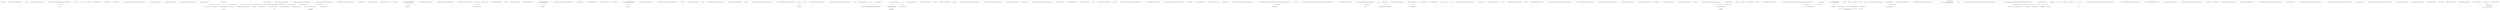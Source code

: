 digraph  {
n17 [label="Hangfire.Client.CreateContext", span=""];
n0 [cluster="Hangfire.Client.CreateContext.CreateContext(Hangfire.Client.CreateContext)", label="Entry Hangfire.Client.CreateContext.CreateContext(Hangfire.Client.CreateContext)", span="30-30"];
n1 [cluster="Hangfire.Client.CreateContext.CreateContext(Hangfire.Client.CreateContext)", label="Items = context.Items", span="33-33"];
n2 [cluster="Hangfire.Client.CreateContext.CreateContext(Hangfire.Client.CreateContext)", label="Exit Hangfire.Client.CreateContext.CreateContext(Hangfire.Client.CreateContext)", span="30-30"];
n3 [cluster="Hangfire.Client.CreateContext.CreateContext(Hangfire.Storage.IStorageConnection, Hangfire.Common.Job, Hangfire.States.IState)", label="Entry Hangfire.Client.CreateContext.CreateContext(Hangfire.Storage.IStorageConnection, Hangfire.Common.Job, Hangfire.States.IState)", span="36-36"];
n4 [cluster="Hangfire.Client.CreateContext.CreateContext(Hangfire.Storage.IStorageConnection, Hangfire.Common.Job, Hangfire.States.IState)", label="connection == null", span="38-38"];
n6 [cluster="Hangfire.Client.CreateContext.CreateContext(Hangfire.Storage.IStorageConnection, Hangfire.Common.Job, Hangfire.States.IState)", label="job == null", span="39-39"];
n10 [cluster="Hangfire.Client.CreateContext.CreateContext(Hangfire.Storage.IStorageConnection, Hangfire.Common.Job, Hangfire.States.IState)", label="Connection = connection", span="42-42"];
n11 [cluster="Hangfire.Client.CreateContext.CreateContext(Hangfire.Storage.IStorageConnection, Hangfire.Common.Job, Hangfire.States.IState)", label="Job = job", span="43-43"];
n12 [cluster="Hangfire.Client.CreateContext.CreateContext(Hangfire.Storage.IStorageConnection, Hangfire.Common.Job, Hangfire.States.IState)", label="InitialState = initialState", span="44-44"];
n5 [cluster="Hangfire.Client.CreateContext.CreateContext(Hangfire.Storage.IStorageConnection, Hangfire.Common.Job, Hangfire.States.IState)", label="throw new ArgumentNullException(''connection'');", span="38-38"];
n7 [cluster="Hangfire.Client.CreateContext.CreateContext(Hangfire.Storage.IStorageConnection, Hangfire.Common.Job, Hangfire.States.IState)", label="throw new ArgumentNullException(''job'');", span="39-39"];
n13 [cluster="Hangfire.Client.CreateContext.CreateContext(Hangfire.Storage.IStorageConnection, Hangfire.Common.Job, Hangfire.States.IState)", label="Items = new Dictionary<string, object>()", span="46-46"];
n14 [cluster="Hangfire.Client.CreateContext.CreateContext(Hangfire.Storage.IStorageConnection, Hangfire.Common.Job, Hangfire.States.IState)", label="Exit Hangfire.Client.CreateContext.CreateContext(Hangfire.Storage.IStorageConnection, Hangfire.Common.Job, Hangfire.States.IState)", span="36-36"];
n15 [cluster="System.ArgumentNullException.ArgumentNullException(string)", label="Entry System.ArgumentNullException.ArgumentNullException(string)", span="0-0"];
n16 [cluster="System.Collections.Generic.Dictionary<TKey, TValue>.Dictionary()", label="Entry System.Collections.Generic.Dictionary<TKey, TValue>.Dictionary()", span="0-0"];
m0_15 [cluster="Hangfire.Core.Tests.Client.CreateContextFacts.Ctor_ThrowsAnException_WhenConnectionIsNull()", file="CreateContextFacts.cs", label="Exit Hangfire.Core.Tests.Client.CreateContextFacts.Ctor_ThrowsAnException_WhenConnectionIsNull()", span="24-24"];
m0_37 [cluster="Hangfire.Core.Tests.Client.CreateContextFacts.Ctor_CorrectlyInitializes_AllProperties()", file="CreateContextFacts.cs", label="var context = CreateContext()", span="50-50"];
m0_38 [cluster="Hangfire.Core.Tests.Client.CreateContextFacts.Ctor_CorrectlyInitializes_AllProperties()", file="CreateContextFacts.cs", label="Assert.Same(_connection.Object, context.Connection)", span="52-52"];
m0_39 [cluster="Hangfire.Core.Tests.Client.CreateContextFacts.Ctor_CorrectlyInitializes_AllProperties()", file="CreateContextFacts.cs", label="Assert.Same(_job, context.Job)", span="53-53"];
m0_40 [cluster="Hangfire.Core.Tests.Client.CreateContextFacts.Ctor_CorrectlyInitializes_AllProperties()", file="CreateContextFacts.cs", label="Assert.Same(_state.Object, context.InitialState)", span="54-54"];
m0_41 [cluster="Hangfire.Core.Tests.Client.CreateContextFacts.Ctor_CorrectlyInitializes_AllProperties()", file="CreateContextFacts.cs", label="Assert.NotNull(context.Items)", span="56-56"];
m0_42 [cluster="Hangfire.Core.Tests.Client.CreateContextFacts.Ctor_CorrectlyInitializes_AllProperties()", file="CreateContextFacts.cs", label="Exit Hangfire.Core.Tests.Client.CreateContextFacts.Ctor_CorrectlyInitializes_AllProperties()", span="48-48"];
m0_6 [cluster="Hangfire.SqlServer.Msmq.Tests.MsmqJobQueueFacts.Ctor_ThrowsAnException_WhenPathPatternIsNull()", file="CreateContextFacts.cs", label="Entry Hangfire.SqlServer.Msmq.Tests.MsmqJobQueueFacts.Ctor_ThrowsAnException_WhenPathPatternIsNull()", span="22-22"];
m0_44 [cluster="Hangfire.SqlServer.Msmq.MsmqJobQueue.Dequeue(string[], System.Threading.CancellationToken)", file="CreateContextFacts.cs", label="Entry Hangfire.SqlServer.Msmq.MsmqJobQueue.Dequeue(string[], System.Threading.CancellationToken)", span="43-43"];
m0_34 [cluster="lambda expression", color=green, community=0, file="CreateContextFacts.cs", label="new CreateContext(_connection.Object, _job, null)", prediction=0, span="44-44"];
m0_60 [cluster="Hangfire.SqlServer.Msmq.Tests.MsmqJobQueueFacts.Dequeue_MakesJobInvisibleForOtherFetchers()", file="CreateContextFacts.cs", label="Entry Hangfire.SqlServer.Msmq.Tests.MsmqJobQueueFacts.Dequeue_MakesJobInvisibleForOtherFetchers()", span="88-88"];
m0_61 [cluster="Hangfire.SqlServer.Msmq.Tests.MsmqJobQueueFacts.Dequeue_MakesJobInvisibleForOtherFetchers()", file="CreateContextFacts.cs", label="MsmqUtils.EnqueueJobId(''my-queue'', ''job-id'')", span="91-91"];
m0_62 [cluster="Hangfire.SqlServer.Msmq.Tests.MsmqJobQueueFacts.Dequeue_MakesJobInvisibleForOtherFetchers()", file="CreateContextFacts.cs", label="var queue = CreateQueue(MsmqTransactionType.Internal)", span="92-92"];
m0_63 [cluster="Hangfire.SqlServer.Msmq.Tests.MsmqJobQueueFacts.Dequeue_MakesJobInvisibleForOtherFetchers()", file="CreateContextFacts.cs", label="var fetchedJob = queue.Dequeue(new[] { ''my-queue'' }, _token)", span="95-95"];
m0_64 [cluster="Hangfire.SqlServer.Msmq.Tests.MsmqJobQueueFacts.Dequeue_MakesJobInvisibleForOtherFetchers()", file="CreateContextFacts.cs", label="Assert.NotNull(fetchedJob)", span="98-98"];
m0_65 [cluster="Hangfire.SqlServer.Msmq.Tests.MsmqJobQueueFacts.Dequeue_MakesJobInvisibleForOtherFetchers()", file="CreateContextFacts.cs", label="var exception = Assert.Throws<MessageQueueException>(\r\n                () => MsmqUtils.DequeueJobId(''my-queue'', TimeSpan.FromSeconds(1)))", span="100-101"];
m0_66 [cluster="Hangfire.SqlServer.Msmq.Tests.MsmqJobQueueFacts.Dequeue_MakesJobInvisibleForOtherFetchers()", file="CreateContextFacts.cs", label="Assert.Equal(MessageQueueErrorCode.IOTimeout, exception.MessageQueueErrorCode)", span="103-103"];
m0_67 [cluster="Hangfire.SqlServer.Msmq.Tests.MsmqJobQueueFacts.Dequeue_MakesJobInvisibleForOtherFetchers()", file="CreateContextFacts.cs", label="Exit Hangfire.SqlServer.Msmq.Tests.MsmqJobQueueFacts.Dequeue_MakesJobInvisibleForOtherFetchers()", span="88-88"];
m0_0 [cluster="Hangfire.SqlServer.Msmq.Tests.MsmqJobQueueFacts.MsmqJobQueueFacts()", file="CreateContextFacts.cs", label="Entry Hangfire.SqlServer.Msmq.Tests.MsmqJobQueueFacts.MsmqJobQueueFacts()", span="15-15"];
m0_1 [cluster="Hangfire.SqlServer.Msmq.Tests.MsmqJobQueueFacts.MsmqJobQueueFacts()", file="CreateContextFacts.cs", label="_token = new CancellationToken()", span="17-17"];
m0_2 [cluster="Hangfire.SqlServer.Msmq.Tests.MsmqJobQueueFacts.MsmqJobQueueFacts()", file="CreateContextFacts.cs", label="_connection = new Mock<IDbConnection>()", span="18-18"];
m0_3 [cluster="Hangfire.SqlServer.Msmq.Tests.MsmqJobQueueFacts.MsmqJobQueueFacts()", file="CreateContextFacts.cs", label="Exit Hangfire.SqlServer.Msmq.Tests.MsmqJobQueueFacts.MsmqJobQueueFacts()", span="15-15"];
m0_4 [cluster="System.Threading.CancellationToken.CancellationToken()", file="CreateContextFacts.cs", label="Entry System.Threading.CancellationToken.CancellationToken()", span="0-0"];
m0_35 [cluster="lambda expression", file="CreateContextFacts.cs", label="Exit lambda expression", span="44-44"];
m0_17 [cluster="Hangfire.SqlServer.Msmq.Tests.MsmqJobQueueFacts.Enqueue_SendsTheJobId()", file="CreateContextFacts.cs", label="var queue = CreateQueue(MsmqTransactionType.Internal)", span="34-34"];
m0_11 [cluster="Hangfire.Core.Tests.Client.CreateContextFacts.Method()", file="CreateContextFacts.cs", label="Entry Hangfire.Core.Tests.Client.CreateContextFacts.Method()", span="68-68"];
m0_7 [cluster="Hangfire.SqlServer.Msmq.Tests.MsmqJobQueueFacts.Ctor_ThrowsAnException_WhenPathPatternIsNull()", file="CreateContextFacts.cs", label="var exception = Assert.Throws<ArgumentNullException>(\r\n                () => new MsmqJobQueue(null, MsmqTransactionType.Internal))", span="24-25"];
m0_73 [cluster="Hangfire.SqlServer.Msmq.Tests.MsmqJobQueueFacts.RemoveFromQueue_OnFetchedJob_RemovesTheJobCompletely()", file="CreateContextFacts.cs", label="Entry Hangfire.SqlServer.Msmq.Tests.MsmqJobQueueFacts.RemoveFromQueue_OnFetchedJob_RemovesTheJobCompletely()", span="107-107"];
m0_74 [cluster="Hangfire.SqlServer.Msmq.Tests.MsmqJobQueueFacts.RemoveFromQueue_OnFetchedJob_RemovesTheJobCompletely()", file="CreateContextFacts.cs", label="MsmqUtils.EnqueueJobId(''my-queue'', ''job-id'')", span="110-110"];
m0_75 [cluster="Hangfire.SqlServer.Msmq.Tests.MsmqJobQueueFacts.RemoveFromQueue_OnFetchedJob_RemovesTheJobCompletely()", file="CreateContextFacts.cs", label="var queue = CreateQueue(MsmqTransactionType.Internal)", span="111-111"];
m0_76 [cluster="Hangfire.SqlServer.Msmq.Tests.MsmqJobQueueFacts.RemoveFromQueue_OnFetchedJob_RemovesTheJobCompletely()", file="CreateContextFacts.cs", label="var fetchedJob = queue.Dequeue(new[] { ''my-queue'' }, _token)", span="114-114"];
m0_77 [cluster="Hangfire.SqlServer.Msmq.Tests.MsmqJobQueueFacts.RemoveFromQueue_OnFetchedJob_RemovesTheJobCompletely()", file="CreateContextFacts.cs", label="fetchedJob.RemoveFromQueue()", span="116-116"];
m0_78 [cluster="Hangfire.SqlServer.Msmq.Tests.MsmqJobQueueFacts.RemoveFromQueue_OnFetchedJob_RemovesTheJobCompletely()", file="CreateContextFacts.cs", label="var exception = Assert.Throws<MessageQueueException>(\r\n                () => MsmqUtils.DequeueJobId(''my-queue'', TimeSpan.FromSeconds(5)))", span="120-121"];
m0_79 [cluster="Hangfire.SqlServer.Msmq.Tests.MsmqJobQueueFacts.RemoveFromQueue_OnFetchedJob_RemovesTheJobCompletely()", file="CreateContextFacts.cs", label="Assert.Equal(MessageQueueErrorCode.IOTimeout, exception.MessageQueueErrorCode)", span="123-123"];
m0_80 [cluster="Hangfire.SqlServer.Msmq.Tests.MsmqJobQueueFacts.RemoveFromQueue_OnFetchedJob_RemovesTheJobCompletely()", file="CreateContextFacts.cs", label="Exit Hangfire.SqlServer.Msmq.Tests.MsmqJobQueueFacts.RemoveFromQueue_OnFetchedJob_RemovesTheJobCompletely()", span="107-107"];
m0_32 [cluster="Unk.DoesNotThrow", file="CreateContextFacts.cs", label="Entry Unk.DoesNotThrow", span=""];
m0_43 [cluster="Hangfire.Core.Tests.Client.CreateContextFacts.CreateContext()", file="CreateContextFacts.cs", label="Entry Hangfire.Core.Tests.Client.CreateContextFacts.CreateContext()", span="72-72"];
m0_12 [cluster="lambda expression", file="CreateContextFacts.cs", label="Entry lambda expression", span="25-25"];
m0_13 [cluster="lambda expression", file="CreateContextFacts.cs", label="new MsmqJobQueue(null, MsmqTransactionType.Internal)", span="25-25"];
m0_14 [cluster="lambda expression", file="CreateContextFacts.cs", label="Exit lambda expression", span="25-25"];
m0_5 [cluster="Hangfire.Common.Job.FromExpression(System.Linq.Expressions.Expression<System.Action>)", file="CreateContextFacts.cs", label="Entry Hangfire.Common.Job.FromExpression(System.Linq.Expressions.Expression<System.Action>)", span="148-148"];
m0_16 [cluster="Hangfire.SqlServer.Msmq.Tests.MsmqJobQueueFacts.Enqueue_SendsTheJobId()", file="CreateContextFacts.cs", label="Entry Hangfire.SqlServer.Msmq.Tests.MsmqJobQueueFacts.Enqueue_SendsTheJobId()", span="31-31"];
m0_10 [cluster="lambda expression", file="CreateContextFacts.cs", label="Exit lambda expression", span="18-18"];
m0_53 [cluster="lambda expression", file="CreateContextFacts.cs", label="Exit lambda expression", span="73-73"];
m0_54 [cluster="Hangfire.SqlServer.Msmq.Tests.MsmqJobQueueFacts.Dequeue_ReturnsFetchedJob_FromOtherQueues_IfFirstAreEmpty()", file="CreateContextFacts.cs", label="Entry Hangfire.SqlServer.Msmq.Tests.MsmqJobQueueFacts.Dequeue_ReturnsFetchedJob_FromOtherQueues_IfFirstAreEmpty()", span="77-77"];
m0_33 [cluster="lambda expression", file="CreateContextFacts.cs", label="Entry lambda expression", span="44-44"];
m0_29 [cluster="Hangfire.Core.Tests.Client.CreateContextFacts.Ctor_DoesNotThrowAnException_WhenStateIsNull()", file="CreateContextFacts.cs", label="Entry Hangfire.Core.Tests.Client.CreateContextFacts.Ctor_DoesNotThrowAnException_WhenStateIsNull()", span="42-42"];
m0_18 [cluster="lambda expression", file="CreateContextFacts.cs", label="Entry lambda expression", span="27-27"];
m0_19 [cluster="lambda expression", file="CreateContextFacts.cs", label="new CreateContext(null, _job, _state.Object)", span="27-27"];
m0_20 [cluster="lambda expression", file="CreateContextFacts.cs", label="Exit lambda expression", span="27-27"];
m0_21 [cluster="CreateContext.cstr", file="CreateContextFacts.cs", label="Entry CreateContext.cstr", span=""];
m0_26 [cluster="lambda expression", file="CreateContextFacts.cs", label="Entry lambda expression", span="36-36"];
m0_25 [cluster="Hangfire.Core.Tests.Client.CreateContextFacts.Ctor_ThrowsAnException_WhenJobIsNull()", file="CreateContextFacts.cs", label="Exit Hangfire.Core.Tests.Client.CreateContextFacts.Ctor_ThrowsAnException_WhenJobIsNull()", span="33-33"];
m0_27 [cluster="lambda expression", file="CreateContextFacts.cs", label="new CreateContext(_connection.Object, null, _state.Object)", span="36-36"];
m0_45 [cluster="Hangfire.SqlServer.Msmq.Tests.MsmqJobQueueFacts.Dequeue_ThrowsCanceledException_WhenTokenHasBeenCancelled()", file="CreateContextFacts.cs", label="Entry Hangfire.SqlServer.Msmq.Tests.MsmqJobQueueFacts.Dequeue_ThrowsCanceledException_WhenTokenHasBeenCancelled()", span="67-67"];
m0_68 [cluster="Unk.NotNull", file="CreateContextFacts.cs", label="Entry Unk.NotNull", span=""];
m0_81 [cluster="Hangfire.Storage.IFetchedJob.RemoveFromQueue()", file="CreateContextFacts.cs", label="Entry Hangfire.Storage.IFetchedJob.RemoveFromQueue()", span="24-24"];
m0_36 [cluster="Unk.Commit", file="CreateContextFacts.cs", label="Entry Unk.Commit", span=""];
m0_52 [cluster="lambda expression", file="CreateContextFacts.cs", label="queue.Dequeue(new[] { ''my-queue'' }, token)", span="73-73"];
m0_46 [cluster="Hangfire.SqlServer.Msmq.Tests.MsmqJobQueueFacts.Dequeue_ThrowsCanceledException_WhenTokenHasBeenCancelled()", file="CreateContextFacts.cs", label="var queue = CreateQueue(MsmqTransactionType.Internal)", span="69-69"];
m0_47 [cluster="Hangfire.SqlServer.Msmq.Tests.MsmqJobQueueFacts.Dequeue_ThrowsCanceledException_WhenTokenHasBeenCancelled()", file="CreateContextFacts.cs", label="var token = new CancellationToken(true)", span="70-70"];
m0_48 [cluster="Hangfire.SqlServer.Msmq.Tests.MsmqJobQueueFacts.Dequeue_ThrowsCanceledException_WhenTokenHasBeenCancelled()", file="CreateContextFacts.cs", label="Assert.Throws<OperationCanceledException>(\r\n                () => queue.Dequeue(new[] { ''my-queue'' }, token))", span="72-73"];
m0_49 [cluster="Hangfire.SqlServer.Msmq.Tests.MsmqJobQueueFacts.Dequeue_ThrowsCanceledException_WhenTokenHasBeenCancelled()", file="CreateContextFacts.cs", label="Exit Hangfire.SqlServer.Msmq.Tests.MsmqJobQueueFacts.Dequeue_ThrowsCanceledException_WhenTokenHasBeenCancelled()", span="67-67"];
m0_50 [cluster="System.Threading.CancellationToken.CancellationToken(bool)", file="CreateContextFacts.cs", label="Entry System.Threading.CancellationToken.CancellationToken(bool)", span="0-0"];
m0_30 [cluster="Hangfire.Core.Tests.Client.CreateContextFacts.Ctor_DoesNotThrowAnException_WhenStateIsNull()", color=green, community=0, file="CreateContextFacts.cs", label="Assert.DoesNotThrow(() => new CreateContext(_connection.Object, _job, null))", prediction=0, span="44-44"];
m0_51 [cluster="lambda expression", file="CreateContextFacts.cs", label="Entry lambda expression", span="73-73"];
m0_69 [cluster="lambda expression", file="CreateContextFacts.cs", label="Entry lambda expression", span="101-101"];
m0_70 [cluster="lambda expression", file="CreateContextFacts.cs", label="MsmqUtils.DequeueJobId(''my-queue'', TimeSpan.FromSeconds(1))", span="101-101"];
m0_71 [cluster="lambda expression", file="CreateContextFacts.cs", label="Exit lambda expression", span="101-101"];
m0_82 [cluster="lambda expression", file="CreateContextFacts.cs", label="Entry lambda expression", span="121-121"];
m0_83 [cluster="lambda expression", file="CreateContextFacts.cs", label="MsmqUtils.DequeueJobId(''my-queue'', TimeSpan.FromSeconds(5))", span="121-121"];
m0_84 [cluster="lambda expression", file="CreateContextFacts.cs", label="Exit lambda expression", span="121-121"];
m0_8 [cluster="Hangfire.SqlServer.Msmq.Tests.MsmqJobQueueFacts.Ctor_ThrowsAnException_WhenPathPatternIsNull()", file="CreateContextFacts.cs", label="Assert.Equal(''pathPattern'', exception.ParamName)", span="27-27"];
m0_28 [cluster="Hangfire.SqlServer.Msmq.Tests.MsmqJobQueueFacts.CreateQueue(Hangfire.SqlServer.Msmq.MsmqTransactionType)", file="CreateContextFacts.cs", label="Entry Hangfire.SqlServer.Msmq.Tests.MsmqJobQueueFacts.CreateQueue(Hangfire.SqlServer.Msmq.MsmqTransactionType)", span="142-142"];
m0_9 [cluster="Hangfire.SqlServer.Msmq.Tests.MsmqJobQueueFacts.Ctor_ThrowsAnException_WhenPathPatternIsNull()", file="CreateContextFacts.cs", label="Exit Hangfire.SqlServer.Msmq.Tests.MsmqJobQueueFacts.Ctor_ThrowsAnException_WhenPathPatternIsNull()", span="22-22"];
m0_72 [cluster="Hangfire.Msmq.Tests.MsmqUtils.DequeueJobId(string, System.TimeSpan)", file="CreateContextFacts.cs", label="Entry Hangfire.Msmq.Tests.MsmqUtils.DequeueJobId(string, System.TimeSpan)", span="19-19"];
m0_31 [cluster="MessageQueueTransaction.cstr", file="CreateContextFacts.cs", label="Entry MessageQueueTransaction.cstr", span=""];
m0_85 [cluster="Hangfire.SqlServer.Msmq.Tests.MsmqJobQueueFacts.DisposeWithoutRemoval_OnFetchedJob_ReturnsTheJobToTheQueue()", file="CreateContextFacts.cs", label="Entry Hangfire.SqlServer.Msmq.Tests.MsmqJobQueueFacts.DisposeWithoutRemoval_OnFetchedJob_ReturnsTheJobToTheQueue()", span="127-127"];
m0_86 [cluster="Hangfire.SqlServer.Msmq.Tests.MsmqJobQueueFacts.DisposeWithoutRemoval_OnFetchedJob_ReturnsTheJobToTheQueue()", file="CreateContextFacts.cs", label="MsmqUtils.EnqueueJobId(''my-queue'', ''job-id'')", span="130-130"];
m0_87 [cluster="Hangfire.SqlServer.Msmq.Tests.MsmqJobQueueFacts.DisposeWithoutRemoval_OnFetchedJob_ReturnsTheJobToTheQueue()", file="CreateContextFacts.cs", label="var queue = CreateQueue(MsmqTransactionType.Internal)", span="131-131"];
m0_88 [cluster="Hangfire.SqlServer.Msmq.Tests.MsmqJobQueueFacts.DisposeWithoutRemoval_OnFetchedJob_ReturnsTheJobToTheQueue()", file="CreateContextFacts.cs", label="var fetchedJob = queue.Dequeue(new[] { ''my-queue'' }, _token)", span="134-134"];
m0_89 [cluster="Hangfire.SqlServer.Msmq.Tests.MsmqJobQueueFacts.DisposeWithoutRemoval_OnFetchedJob_ReturnsTheJobToTheQueue()", file="CreateContextFacts.cs", label="fetchedJob.Dispose()", span="135-135"];
m0_90 [cluster="Hangfire.SqlServer.Msmq.Tests.MsmqJobQueueFacts.DisposeWithoutRemoval_OnFetchedJob_ReturnsTheJobToTheQueue()", file="CreateContextFacts.cs", label="var jobId = MsmqUtils.DequeueJobId(''my-queue'', TimeSpan.FromSeconds(5))", span="138-138"];
m0_91 [cluster="Hangfire.SqlServer.Msmq.Tests.MsmqJobQueueFacts.DisposeWithoutRemoval_OnFetchedJob_ReturnsTheJobToTheQueue()", file="CreateContextFacts.cs", label="Assert.Equal(''job-id'', jobId)", span="139-139"];
m0_92 [cluster="Hangfire.SqlServer.Msmq.Tests.MsmqJobQueueFacts.DisposeWithoutRemoval_OnFetchedJob_ReturnsTheJobToTheQueue()", file="CreateContextFacts.cs", label="Exit Hangfire.SqlServer.Msmq.Tests.MsmqJobQueueFacts.DisposeWithoutRemoval_OnFetchedJob_ReturnsTheJobToTheQueue()", span="127-127"];
m0_94 [cluster="Hangfire.SqlServer.Msmq.Tests.MsmqJobQueueFacts.CreateQueue(Hangfire.SqlServer.Msmq.MsmqTransactionType)", file="CreateContextFacts.cs", label="return new MsmqJobQueue(CleanMsmqQueueAttribute.PathPattern, transactionType);", span="144-144"];
m0_95 [cluster="Hangfire.SqlServer.Msmq.Tests.MsmqJobQueueFacts.CreateQueue(Hangfire.SqlServer.Msmq.MsmqTransactionType)", file="CreateContextFacts.cs", label="Exit Hangfire.SqlServer.Msmq.Tests.MsmqJobQueueFacts.CreateQueue(Hangfire.SqlServer.Msmq.MsmqTransactionType)", span="142-142"];
m0_93 [cluster="System.IDisposable.Dispose()", file="CreateContextFacts.cs", label="Entry System.IDisposable.Dispose()", span="0-0"];
m0_55 [cluster="Hangfire.SqlServer.Msmq.Tests.MsmqJobQueueFacts.Dequeue_ReturnsFetchedJob_FromOtherQueues_IfFirstAreEmpty()", file="CreateContextFacts.cs", label="Hangfire.Core.Tests.Client.CreateContextFacts", span=""];
m0_56 [cluster="Hangfire.SqlServer.Msmq.Tests.MsmqJobQueueFacts.Dequeue_ReturnsFetchedJob_FromOtherQueues_IfFirstAreEmpty()", file="CreateContextFacts.cs", label="var queue = CreateQueue(MsmqTransactionType.Internal)", span="80-80"];
m0_57 [cluster="Hangfire.SqlServer.Msmq.Tests.MsmqJobQueueFacts.Dequeue_ReturnsFetchedJob_FromOtherQueues_IfFirstAreEmpty()", file="CreateContextFacts.cs", label="var fetchedJob = queue.Dequeue(new[] { ''queue-1'', ''queue-2'' }, _token)", span="82-82"];
m0_58 [cluster="Hangfire.SqlServer.Msmq.Tests.MsmqJobQueueFacts.Dequeue_ReturnsFetchedJob_FromOtherQueues_IfFirstAreEmpty()", file="CreateContextFacts.cs", label="Assert.Equal(''job-id'', fetchedJob.JobId)", span="84-84"];
m0_59 [cluster="Hangfire.SqlServer.Msmq.Tests.MsmqJobQueueFacts.Dequeue_ReturnsFetchedJob_FromOtherQueues_IfFirstAreEmpty()", file="CreateContextFacts.cs", label="Exit Hangfire.SqlServer.Msmq.Tests.MsmqJobQueueFacts.Dequeue_ReturnsFetchedJob_FromOtherQueues_IfFirstAreEmpty()", span="77-77"];
m0_96 [file="CreateContextFacts.cs", label="Hangfire.SqlServer.Msmq.Tests.MsmqJobQueueFacts", span=""];
m0_97 [file="CreateContextFacts.cs", label=queue, span=""];
m0_98 [file="CreateContextFacts.cs", label=token, span=""];
m1_35 [cluster="Hangfire.Client.DefaultJobCreationProcess.InvokeExceptionFilters(Hangfire.Client.ClientExceptionContext, System.Collections.Generic.IEnumerable<Hangfire.Client.IClientExceptionFilter>)", file="DefaultJobCreationProcess.cs", label="Entry Hangfire.Client.DefaultJobCreationProcess.InvokeExceptionFilters(Hangfire.Client.ClientExceptionContext, System.Collections.Generic.IEnumerable<Hangfire.Client.IClientExceptionFilter>)", span="132-132"];
m1_80 [cluster="Hangfire.Client.DefaultJobCreationProcess.InvokeExceptionFilters(Hangfire.Client.ClientExceptionContext, System.Collections.Generic.IEnumerable<Hangfire.Client.IClientExceptionFilter>)", file="DefaultJobCreationProcess.cs", label="filters.Reverse()", span="135-135"];
m1_81 [cluster="Hangfire.Client.DefaultJobCreationProcess.InvokeExceptionFilters(Hangfire.Client.ClientExceptionContext, System.Collections.Generic.IEnumerable<Hangfire.Client.IClientExceptionFilter>)", file="DefaultJobCreationProcess.cs", label="filter.OnClientException(context)", span="137-137"];
m1_82 [cluster="Hangfire.Client.DefaultJobCreationProcess.InvokeExceptionFilters(Hangfire.Client.ClientExceptionContext, System.Collections.Generic.IEnumerable<Hangfire.Client.IClientExceptionFilter>)", file="DefaultJobCreationProcess.cs", label="Exit Hangfire.Client.DefaultJobCreationProcess.InvokeExceptionFilters(Hangfire.Client.ClientExceptionContext, System.Collections.Generic.IEnumerable<Hangfire.Client.IClientExceptionFilter>)", span="132-132"];
m1_46 [cluster="System.Collections.Generic.IEnumerable<TSource>.Reverse<TSource>()", file="DefaultJobCreationProcess.cs", label="Entry System.Collections.Generic.IEnumerable<TSource>.Reverse<TSource>()", span="0-0"];
m1_16 [cluster="Hangfire.Client.DefaultJobCreationProcess.Run(Hangfire.Client.CreateContext, Hangfire.Client.IJobCreator)", file="DefaultJobCreationProcess.cs", label="Entry Hangfire.Client.DefaultJobCreationProcess.Run(Hangfire.Client.CreateContext, Hangfire.Client.IJobCreator)", span="45-45"];
m1_17 [cluster="Hangfire.Client.DefaultJobCreationProcess.Run(Hangfire.Client.CreateContext, Hangfire.Client.IJobCreator)", file="DefaultJobCreationProcess.cs", label="context == null", span="47-47"];
m1_19 [cluster="Hangfire.Client.DefaultJobCreationProcess.Run(Hangfire.Client.CreateContext, Hangfire.Client.IJobCreator)", file="DefaultJobCreationProcess.cs", label="creator == null", span="48-48"];
m1_21 [cluster="Hangfire.Client.DefaultJobCreationProcess.Run(Hangfire.Client.CreateContext, Hangfire.Client.IJobCreator)", file="DefaultJobCreationProcess.cs", label="var filterInfo = GetFilters(context.Job)", span="50-50"];
m1_22 [cluster="Hangfire.Client.DefaultJobCreationProcess.Run(Hangfire.Client.CreateContext, Hangfire.Client.IJobCreator)", file="DefaultJobCreationProcess.cs", label="var createdContext = CreateWithFilters(context, creator, filterInfo.ClientFilters)", span="54-54"];
m1_25 [cluster="Hangfire.Client.DefaultJobCreationProcess.Run(Hangfire.Client.CreateContext, Hangfire.Client.IJobCreator)", file="DefaultJobCreationProcess.cs", label="var exceptionContext = new ClientExceptionContext(context, ex)", span="59-59"];
m1_18 [cluster="Hangfire.Client.DefaultJobCreationProcess.Run(Hangfire.Client.CreateContext, Hangfire.Client.IJobCreator)", file="DefaultJobCreationProcess.cs", label="throw new ArgumentNullException(''context'');", span="47-47"];
m1_20 [cluster="Hangfire.Client.DefaultJobCreationProcess.Run(Hangfire.Client.CreateContext, Hangfire.Client.IJobCreator)", file="DefaultJobCreationProcess.cs", label="throw new ArgumentNullException(''creator'');", span="48-48"];
m1_26 [cluster="Hangfire.Client.DefaultJobCreationProcess.Run(Hangfire.Client.CreateContext, Hangfire.Client.IJobCreator)", file="DefaultJobCreationProcess.cs", label="InvokeExceptionFilters(exceptionContext, filterInfo.ClientExceptionFilters)", span="61-61"];
m1_23 [cluster="Hangfire.Client.DefaultJobCreationProcess.Run(Hangfire.Client.CreateContext, Hangfire.Client.IJobCreator)", file="DefaultJobCreationProcess.cs", label="return createdContext.JobId;", span="55-55"];
m1_24 [cluster="Hangfire.Client.DefaultJobCreationProcess.Run(Hangfire.Client.CreateContext, Hangfire.Client.IJobCreator)", file="DefaultJobCreationProcess.cs", label=Exception, span="57-57"];
m1_27 [cluster="Hangfire.Client.DefaultJobCreationProcess.Run(Hangfire.Client.CreateContext, Hangfire.Client.IJobCreator)", file="DefaultJobCreationProcess.cs", label="!exceptionContext.ExceptionHandled", span="62-62"];
m1_28 [cluster="Hangfire.Client.DefaultJobCreationProcess.Run(Hangfire.Client.CreateContext, Hangfire.Client.IJobCreator)", file="DefaultJobCreationProcess.cs", label="throw;", span="64-64"];
m1_29 [cluster="Hangfire.Client.DefaultJobCreationProcess.Run(Hangfire.Client.CreateContext, Hangfire.Client.IJobCreator)", file="DefaultJobCreationProcess.cs", label="return null;", span="67-67"];
m1_30 [cluster="Hangfire.Client.DefaultJobCreationProcess.Run(Hangfire.Client.CreateContext, Hangfire.Client.IJobCreator)", file="DefaultJobCreationProcess.cs", label="Exit Hangfire.Client.DefaultJobCreationProcess.Run(Hangfire.Client.CreateContext, Hangfire.Client.IJobCreator)", span="45-45"];
m1_39 [cluster="System.Func<T, TResult>.Invoke(T)", file="DefaultJobCreationProcess.cs", label="Entry System.Func<T, TResult>.Invoke(T)", span="0-0"];
m1_79 [cluster="Hangfire.Client.IClientFilter.OnCreated(Hangfire.Client.CreatedContext)", file="DefaultJobCreationProcess.cs", label="Entry Hangfire.Client.IClientFilter.OnCreated(Hangfire.Client.CreatedContext)", span="33-33"];
m1_48 [cluster="Unk.thunk", file="DefaultJobCreationProcess.cs", label="Entry Unk.thunk", span=""];
m1_45 [cluster="Hangfire.Client.CreatingContext.CreatingContext(Hangfire.Client.CreateContext)", file="DefaultJobCreationProcess.cs", label="Entry Hangfire.Client.CreatingContext.CreatingContext(Hangfire.Client.CreateContext)", span="32-32"];
m1_47 [cluster="Unk.Aggregate", file="DefaultJobCreationProcess.cs", label="Entry Unk.Aggregate", span=""];
m1_77 [cluster="Hangfire.Client.IClientFilter.OnCreating(Hangfire.Client.CreatingContext)", file="DefaultJobCreationProcess.cs", label="Entry Hangfire.Client.IClientFilter.OnCreating(Hangfire.Client.CreatingContext)", span="27-27"];
m1_53 [cluster="Hangfire.Client.IJobCreator.CreateJob(Hangfire.Common.Job, System.Collections.Generic.IDictionary<string, string>, Hangfire.States.IState)", file="DefaultJobCreationProcess.cs", label="Entry Hangfire.Client.IJobCreator.CreateJob(Hangfire.Common.Job, System.Collections.Generic.IDictionary<string, string>, Hangfire.States.IState)", span="24-24"];
m1_83 [cluster="Hangfire.Client.IClientExceptionFilter.OnClientException(Hangfire.Client.ClientExceptionContext)", file="DefaultJobCreationProcess.cs", label="Entry Hangfire.Client.IClientExceptionFilter.OnClientException(Hangfire.Client.ClientExceptionContext)", span="27-27"];
m1_54 [cluster="Hangfire.Client.CreatedContext.CreatedContext(Hangfire.Client.CreateContext, string, bool, System.Exception)", file="DefaultJobCreationProcess.cs", label="Entry Hangfire.Client.CreatedContext.CreatedContext(Hangfire.Client.CreateContext, string, bool, System.Exception)", span="27-27"];
m1_3 [cluster="Hangfire.Client.DefaultJobCreationProcess.DefaultJobCreationProcess()", file="DefaultJobCreationProcess.cs", label="Entry Hangfire.Client.DefaultJobCreationProcess.DefaultJobCreationProcess()", span="35-35"];
m1_0 [cluster="Hangfire.Client.DefaultJobCreationProcess.DefaultJobCreationProcess()", file="DefaultJobCreationProcess.cs", label="Entry Hangfire.Client.DefaultJobCreationProcess.DefaultJobCreationProcess()", span="27-27"];
m1_1 [cluster="Hangfire.Client.DefaultJobCreationProcess.DefaultJobCreationProcess()", file="DefaultJobCreationProcess.cs", label="Instance = new DefaultJobCreationProcess()", span="29-29"];
m1_2 [cluster="Hangfire.Client.DefaultJobCreationProcess.DefaultJobCreationProcess()", file="DefaultJobCreationProcess.cs", label="Exit Hangfire.Client.DefaultJobCreationProcess.DefaultJobCreationProcess()", span="27-27"];
m1_4 [cluster="Hangfire.Client.DefaultJobCreationProcess.DefaultJobCreationProcess()", file="DefaultJobCreationProcess.cs", label="Exit Hangfire.Client.DefaultJobCreationProcess.DefaultJobCreationProcess()", span="35-35"];
m1_57 [cluster="lambda expression", file="DefaultJobCreationProcess.cs", label="Entry lambda expression", span="89-89"];
m1_9 [cluster="lambda expression", file="DefaultJobCreationProcess.cs", label="filters.Select(f => new JobFilter(f, JobFilterScope.Type, null))", span="42-42"];
m1_8 [cluster="lambda expression", file="DefaultJobCreationProcess.cs", label="Entry lambda expression", span="42-42"];
m1_10 [cluster="lambda expression", file="DefaultJobCreationProcess.cs", label="Exit lambda expression", span="42-42"];
m1_12 [cluster="lambda expression", file="DefaultJobCreationProcess.cs", label="Entry lambda expression", span="42-42"];
m1_13 [cluster="lambda expression", file="DefaultJobCreationProcess.cs", label="new JobFilter(f, JobFilterScope.Type, null)", span="42-42"];
m1_14 [cluster="lambda expression", file="DefaultJobCreationProcess.cs", label="Exit lambda expression", span="42-42"];
m1_50 [cluster="lambda expression", file="DefaultJobCreationProcess.cs", label="var jobId = creator.CreateJob(context.Job, preContext.Parameters, context.InitialState)", span="84-84"];
m1_51 [cluster="lambda expression", file="DefaultJobCreationProcess.cs", label="return new CreatedContext(context, jobId, false, null);", span="85-85"];
m1_58 [cluster="lambda expression", file="DefaultJobCreationProcess.cs", label="InvokeClientFilter(filter, preContext, next)", span="89-89"];
m1_55 [cluster="lambda expression", file="DefaultJobCreationProcess.cs", label="Entry lambda expression", span="89-89"];
m1_49 [cluster="lambda expression", file="DefaultJobCreationProcess.cs", label="Entry lambda expression", span="82-86"];
m1_52 [cluster="lambda expression", file="DefaultJobCreationProcess.cs", label="Exit lambda expression", span="82-86"];
m1_56 [cluster="lambda expression", file="DefaultJobCreationProcess.cs", label="Exit lambda expression", span="89-89"];
m1_59 [cluster="lambda expression", file="DefaultJobCreationProcess.cs", label="Exit lambda expression", span="89-89"];
m1_11 [cluster="Unk.Select", file="DefaultJobCreationProcess.cs", label="Entry Unk.Select", span=""];
m1_32 [cluster="Hangfire.Client.DefaultJobCreationProcess.GetFilters(Hangfire.Common.Job)", file="DefaultJobCreationProcess.cs", label="Entry Hangfire.Client.DefaultJobCreationProcess.GetFilters(Hangfire.Common.Job)", span="71-71"];
m1_36 [cluster="Hangfire.Client.DefaultJobCreationProcess.GetFilters(Hangfire.Common.Job)", file="DefaultJobCreationProcess.cs", label="return new JobFilterInfo(_getFiltersThunk(job));", span="73-73"];
m1_37 [cluster="Hangfire.Client.DefaultJobCreationProcess.GetFilters(Hangfire.Common.Job)", file="DefaultJobCreationProcess.cs", label="Exit Hangfire.Client.DefaultJobCreationProcess.GetFilters(Hangfire.Common.Job)", span="71-71"];
m1_34 [cluster="Hangfire.Client.ClientExceptionContext.ClientExceptionContext(Hangfire.Client.CreateContext, System.Exception)", file="DefaultJobCreationProcess.cs", label="Entry Hangfire.Client.ClientExceptionContext.ClientExceptionContext(Hangfire.Client.CreateContext, System.Exception)", span="26-26"];
m1_33 [cluster="Hangfire.Client.DefaultJobCreationProcess.CreateWithFilters(Hangfire.Client.CreateContext, Hangfire.Client.IJobCreator, System.Collections.Generic.IEnumerable<Hangfire.Client.IClientFilter>)", file="DefaultJobCreationProcess.cs", label="Entry Hangfire.Client.DefaultJobCreationProcess.CreateWithFilters(Hangfire.Client.CreateContext, Hangfire.Client.IJobCreator, System.Collections.Generic.IEnumerable<Hangfire.Client.IClientFilter>)", span="76-76"];
m1_40 [cluster="Hangfire.Client.DefaultJobCreationProcess.CreateWithFilters(Hangfire.Client.CreateContext, Hangfire.Client.IJobCreator, System.Collections.Generic.IEnumerable<Hangfire.Client.IClientFilter>)", file="DefaultJobCreationProcess.cs", label="var preContext = new CreatingContext(context)", span="81-81"];
m1_41 [cluster="Hangfire.Client.DefaultJobCreationProcess.CreateWithFilters(Hangfire.Client.CreateContext, Hangfire.Client.IJobCreator, System.Collections.Generic.IEnumerable<Hangfire.Client.IClientFilter>)", file="DefaultJobCreationProcess.cs", label="Func<CreatedContext> continuation = () =>\r\n            {\r\n                var jobId = creator.CreateJob(context.Job, preContext.Parameters, context.InitialState);\r\n                return new CreatedContext(context, jobId, false, null);\r\n            }", span="82-86"];
m1_42 [cluster="Hangfire.Client.DefaultJobCreationProcess.CreateWithFilters(Hangfire.Client.CreateContext, Hangfire.Client.IJobCreator, System.Collections.Generic.IEnumerable<Hangfire.Client.IClientFilter>)", file="DefaultJobCreationProcess.cs", label="var thunk = filters.Reverse().Aggregate(continuation,\r\n                (next, filter) => () => InvokeClientFilter(filter, preContext, next))", span="88-89"];
m1_43 [cluster="Hangfire.Client.DefaultJobCreationProcess.CreateWithFilters(Hangfire.Client.CreateContext, Hangfire.Client.IJobCreator, System.Collections.Generic.IEnumerable<Hangfire.Client.IClientFilter>)", file="DefaultJobCreationProcess.cs", label="return thunk();", span="91-91"];
m1_44 [cluster="Hangfire.Client.DefaultJobCreationProcess.CreateWithFilters(Hangfire.Client.CreateContext, Hangfire.Client.IJobCreator, System.Collections.Generic.IEnumerable<Hangfire.Client.IClientFilter>)", file="DefaultJobCreationProcess.cs", label="Exit Hangfire.Client.DefaultJobCreationProcess.CreateWithFilters(Hangfire.Client.CreateContext, Hangfire.Client.IJobCreator, System.Collections.Generic.IEnumerable<Hangfire.Client.IClientFilter>)", span="76-76"];
m1_60 [cluster="Hangfire.Client.DefaultJobCreationProcess.InvokeClientFilter(Hangfire.Client.IClientFilter, Hangfire.Client.CreatingContext, System.Func<Hangfire.Client.CreatedContext>)", file="DefaultJobCreationProcess.cs", label="Entry Hangfire.Client.DefaultJobCreationProcess.InvokeClientFilter(Hangfire.Client.IClientFilter, Hangfire.Client.CreatingContext, System.Func<Hangfire.Client.CreatedContext>)", span="94-94"];
m1_61 [cluster="Hangfire.Client.DefaultJobCreationProcess.InvokeClientFilter(Hangfire.Client.IClientFilter, Hangfire.Client.CreatingContext, System.Func<Hangfire.Client.CreatedContext>)", file="DefaultJobCreationProcess.cs", label="filter.OnCreating(preContext)", span="99-99"];
m1_62 [cluster="Hangfire.Client.DefaultJobCreationProcess.InvokeClientFilter(Hangfire.Client.IClientFilter, Hangfire.Client.CreatingContext, System.Func<Hangfire.Client.CreatedContext>)", file="DefaultJobCreationProcess.cs", label="preContext.Canceled", span="100-100"];
m1_63 [cluster="Hangfire.Client.DefaultJobCreationProcess.InvokeClientFilter(Hangfire.Client.IClientFilter, Hangfire.Client.CreatingContext, System.Func<Hangfire.Client.CreatedContext>)", file="DefaultJobCreationProcess.cs", label="return new CreatedContext(preContext, null, true, null);", span="102-102"];
m1_66 [cluster="Hangfire.Client.DefaultJobCreationProcess.InvokeClientFilter(Hangfire.Client.IClientFilter, Hangfire.Client.CreatingContext, System.Func<Hangfire.Client.CreatedContext>)", file="DefaultJobCreationProcess.cs", label="postContext = continuation()", span="109-109"];
m1_69 [cluster="Hangfire.Client.DefaultJobCreationProcess.InvokeClientFilter(Hangfire.Client.IClientFilter, Hangfire.Client.CreatingContext, System.Func<Hangfire.Client.CreatedContext>)", file="DefaultJobCreationProcess.cs", label="postContext = new CreatedContext(preContext, null, false, ex)", span="114-114"];
m1_70 [cluster="Hangfire.Client.DefaultJobCreationProcess.InvokeClientFilter(Hangfire.Client.IClientFilter, Hangfire.Client.CreatingContext, System.Func<Hangfire.Client.CreatedContext>)", file="DefaultJobCreationProcess.cs", label="filter.OnCreated(postContext)", span="116-116"];
m1_74 [cluster="Hangfire.Client.DefaultJobCreationProcess.InvokeClientFilter(Hangfire.Client.IClientFilter, Hangfire.Client.CreatingContext, System.Func<Hangfire.Client.CreatedContext>)", file="DefaultJobCreationProcess.cs", label="filter.OnCreated(postContext)", span="126-126"];
m1_64 [cluster="Hangfire.Client.DefaultJobCreationProcess.InvokeClientFilter(Hangfire.Client.IClientFilter, Hangfire.Client.CreatingContext, System.Func<Hangfire.Client.CreatedContext>)", file="DefaultJobCreationProcess.cs", label="var wasError = false", span="105-105"];
m1_65 [cluster="Hangfire.Client.DefaultJobCreationProcess.InvokeClientFilter(Hangfire.Client.IClientFilter, Hangfire.Client.CreatingContext, System.Func<Hangfire.Client.CreatedContext>)", file="DefaultJobCreationProcess.cs", label="CreatedContext postContext", span="106-106"];
m1_67 [cluster="Hangfire.Client.DefaultJobCreationProcess.InvokeClientFilter(Hangfire.Client.IClientFilter, Hangfire.Client.CreatingContext, System.Func<Hangfire.Client.CreatedContext>)", file="DefaultJobCreationProcess.cs", label=Exception, span="111-111"];
m1_73 [cluster="Hangfire.Client.DefaultJobCreationProcess.InvokeClientFilter(Hangfire.Client.IClientFilter, Hangfire.Client.CreatingContext, System.Func<Hangfire.Client.CreatedContext>)", file="DefaultJobCreationProcess.cs", label="!wasError", span="124-124"];
m1_68 [cluster="Hangfire.Client.DefaultJobCreationProcess.InvokeClientFilter(Hangfire.Client.IClientFilter, Hangfire.Client.CreatingContext, System.Func<Hangfire.Client.CreatedContext>)", file="DefaultJobCreationProcess.cs", label="wasError = true", span="113-113"];
m1_71 [cluster="Hangfire.Client.DefaultJobCreationProcess.InvokeClientFilter(Hangfire.Client.IClientFilter, Hangfire.Client.CreatingContext, System.Func<Hangfire.Client.CreatedContext>)", file="DefaultJobCreationProcess.cs", label="!postContext.ExceptionHandled", span="118-118"];
m1_75 [cluster="Hangfire.Client.DefaultJobCreationProcess.InvokeClientFilter(Hangfire.Client.IClientFilter, Hangfire.Client.CreatingContext, System.Func<Hangfire.Client.CreatedContext>)", file="DefaultJobCreationProcess.cs", label="return postContext;", span="129-129"];
m1_72 [cluster="Hangfire.Client.DefaultJobCreationProcess.InvokeClientFilter(Hangfire.Client.IClientFilter, Hangfire.Client.CreatingContext, System.Func<Hangfire.Client.CreatedContext>)", file="DefaultJobCreationProcess.cs", label="throw;", span="120-120"];
m1_76 [cluster="Hangfire.Client.DefaultJobCreationProcess.InvokeClientFilter(Hangfire.Client.IClientFilter, Hangfire.Client.CreatingContext, System.Func<Hangfire.Client.CreatedContext>)", file="DefaultJobCreationProcess.cs", label="Exit Hangfire.Client.DefaultJobCreationProcess.InvokeClientFilter(Hangfire.Client.IClientFilter, Hangfire.Client.CreatingContext, System.Func<Hangfire.Client.CreatedContext>)", span="94-94"];
m1_38 [cluster="Hangfire.Common.JobFilterInfo.JobFilterInfo(System.Collections.Generic.IEnumerable<Hangfire.Common.JobFilter>)", file="DefaultJobCreationProcess.cs", label="Entry Hangfire.Common.JobFilterInfo.JobFilterInfo(System.Collections.Generic.IEnumerable<Hangfire.Common.JobFilter>)", span="40-40"];
m1_15 [cluster="Hangfire.Common.JobFilter.JobFilter(object, Hangfire.Common.JobFilterScope, int?)", file="DefaultJobCreationProcess.cs", label="Entry Hangfire.Common.JobFilter.JobFilter(object, Hangfire.Common.JobFilterScope, int?)", span="38-38"];
m1_5 [cluster="Hangfire.Client.DefaultJobCreationProcess.DefaultJobCreationProcess(System.Collections.Generic.IEnumerable<object>)", file="DefaultJobCreationProcess.cs", label="Entry Hangfire.Client.DefaultJobCreationProcess.DefaultJobCreationProcess(System.Collections.Generic.IEnumerable<object>)", span="39-39"];
m1_6 [cluster="Hangfire.Client.DefaultJobCreationProcess.DefaultJobCreationProcess(System.Collections.Generic.IEnumerable<object>)", file="DefaultJobCreationProcess.cs", label="_getFiltersThunk = jd => filters.Select(f => new JobFilter(f, JobFilterScope.Type, null))", span="42-42"];
m1_7 [cluster="Hangfire.Client.DefaultJobCreationProcess.DefaultJobCreationProcess(System.Collections.Generic.IEnumerable<object>)", file="DefaultJobCreationProcess.cs", label="Exit Hangfire.Client.DefaultJobCreationProcess.DefaultJobCreationProcess(System.Collections.Generic.IEnumerable<object>)", span="39-39"];
m1_78 [cluster="System.Func<TResult>.Invoke()", file="DefaultJobCreationProcess.cs", label="Entry System.Func<TResult>.Invoke()", span="0-0"];
m1_84 [file="DefaultJobCreationProcess.cs", label="Hangfire.Client.DefaultJobCreationProcess", span=""];
m1_85 [file="DefaultJobCreationProcess.cs", label="System.Collections.Generic.IEnumerable<object>", span=""];
m1_86 [file="DefaultJobCreationProcess.cs", label="Hangfire.Client.CreateContext", span=""];
m1_87 [file="DefaultJobCreationProcess.cs", label="Hangfire.Client.IJobCreator", span=""];
m1_88 [file="DefaultJobCreationProcess.cs", label=preContext, span=""];
m1_89 [file="DefaultJobCreationProcess.cs", label="System.Func<Hangfire.Client.CreatedContext>", span=""];
m1_90 [file="DefaultJobCreationProcess.cs", label="Hangfire.Client.IClientFilter", span=""];
m2_0 [cluster="Hangfire.States.IStateMachine.ChangeState(string, Hangfire.States.IState, string[])", file="IStateMachine.cs", label="Entry Hangfire.States.IStateMachine.ChangeState(string, Hangfire.States.IState, string[])", span="22-22"];
m2_1 [cluster="Hangfire.States.IStateMachine.ChangeState(string, Hangfire.States.IState, string[])", file="IStateMachine.cs", label="Exit Hangfire.States.IStateMachine.ChangeState(string, Hangfire.States.IState, string[])", span="22-22"];
m3_8 [cluster="HangFire.States.SucceededState.Handler.Apply(HangFire.Common.States.StateApplyingContext, HangFire.Storage.IWriteOnlyTransaction)", file="StateMachine.cs", label="Entry HangFire.States.SucceededState.Handler.Apply(HangFire.Common.States.StateApplyingContext, HangFire.Storage.IWriteOnlyTransaction)", span="55-55"];
m3_9 [cluster="HangFire.States.SucceededState.Handler.Apply(HangFire.Common.States.StateApplyingContext, HangFire.Storage.IWriteOnlyTransaction)", file="StateMachine.cs", label="transaction.IncrementCounter(''stats:succeeded'')", span="58-58"];
m3_10 [cluster="HangFire.States.SucceededState.Handler.Apply(HangFire.Common.States.StateApplyingContext, HangFire.Storage.IWriteOnlyTransaction)", file="StateMachine.cs", label="Exit HangFire.States.SucceededState.Handler.Apply(HangFire.Common.States.StateApplyingContext, HangFire.Storage.IWriteOnlyTransaction)", span="55-55"];
m3_12 [cluster="HangFire.States.SucceededState.Handler.Unapply(HangFire.Common.States.StateApplyingContext, HangFire.Storage.IWriteOnlyTransaction)", file="StateMachine.cs", label="Entry HangFire.States.SucceededState.Handler.Unapply(HangFire.Common.States.StateApplyingContext, HangFire.Storage.IWriteOnlyTransaction)", span="61-61"];
m3_13 [cluster="HangFire.States.SucceededState.Handler.Unapply(HangFire.Common.States.StateApplyingContext, HangFire.Storage.IWriteOnlyTransaction)", file="StateMachine.cs", label="transaction.DecrementCounter(''stats:succeeded'')", span="64-64"];
m3_14 [cluster="HangFire.States.SucceededState.Handler.Unapply(HangFire.Common.States.StateApplyingContext, HangFire.Storage.IWriteOnlyTransaction)", file="StateMachine.cs", label="Exit HangFire.States.SucceededState.Handler.Unapply(HangFire.Common.States.StateApplyingContext, HangFire.Storage.IWriteOnlyTransaction)", span="61-61"];
m3_11 [cluster="HangFire.Storage.IWriteOnlyTransaction.IncrementCounter(string)", file="StateMachine.cs", label="Entry HangFire.Storage.IWriteOnlyTransaction.IncrementCounter(string)", span="19-19"];
m3_15 [cluster="HangFire.Storage.IWriteOnlyTransaction.DecrementCounter(string)", file="StateMachine.cs", label="Entry HangFire.Storage.IWriteOnlyTransaction.DecrementCounter(string)", span="21-21"];
m3_0 [cluster="HangFire.States.SucceededState.SucceededState()", file="StateMachine.cs", label="Entry HangFire.States.SucceededState.SucceededState()", span="28-28"];
m3_1 [cluster="HangFire.States.SucceededState.SucceededState()", file="StateMachine.cs", label="SucceededAt = DateTime.UtcNow", span="30-30"];
m3_2 [cluster="HangFire.States.SucceededState.SucceededState()", file="StateMachine.cs", label="Exit HangFire.States.SucceededState.SucceededState()", span="28-28"];
m3_7 [cluster="HangFire.Common.JobHelper.ToStringTimestamp(System.DateTime)", file="StateMachine.cs", label="Entry HangFire.Common.JobHelper.ToStringTimestamp(System.DateTime)", span="46-46"];
m3_3 [cluster="HangFire.States.SucceededState.Serialize()", file="StateMachine.cs", label="Entry HangFire.States.SucceededState.Serialize()", span="45-45"];
m3_4 [cluster="HangFire.States.SucceededState.Serialize()", file="StateMachine.cs", label="return new Dictionary<string, string>\r\n            {\r\n                { ''SucceededAt'',  JobHelper.ToStringTimestamp(SucceededAt)}\r\n            };", span="47-50"];
m3_5 [cluster="HangFire.States.SucceededState.Serialize()", file="StateMachine.cs", label="Exit HangFire.States.SucceededState.Serialize()", span="45-45"];
m3_16 [file="StateMachine.cs", label="HangFire.States.SucceededState", span=""];
n3 -> n6  [color=darkseagreen4, key=1, label="Hangfire.Common.Job", style=dashed];
m0_37 -> m0_39  [color=darkseagreen4, key=1, label=context, style=dashed];
m0_37 -> m0_40  [color=darkseagreen4, key=1, label=context, style=dashed];
m0_37 -> m0_41  [color=darkseagreen4, key=1, label=context, style=dashed];
m0_65 -> m0_69  [color=darkseagreen4, key=1, label="lambda expression", style=dashed];
m0_1 -> m0_8  [color=darkseagreen4, key=1, label="lambda expression", style=dashed];
m0_7 -> m0_12  [color=darkseagreen4, key=1, label="lambda expression", style=dashed];
m0_78 -> m0_82  [color=darkseagreen4, key=1, label="lambda expression", style=dashed];
m0_13 -> m0_18  [color=darkseagreen4, key=1, label="lambda expression", style=dashed];
m0_20 -> m0_26  [color=darkseagreen4, key=1, label=transaction, style=dashed];
m0_46 -> m0_48  [color=darkseagreen4, key=1, label=queue, style=dashed];
m0_46 -> m0_52  [color=darkseagreen4, key=1, label=queue, style=dashed];
m0_47 -> m0_49  [color=darkseagreen4, key=1, label=context, style=dashed];
m0_47 -> m0_52  [color=darkseagreen4, key=1, label=token, style=dashed];
m0_48 -> m0_51  [color=darkseagreen4, key=1, label="lambda expression", style=dashed];
m0_30 -> m0_33  [color=green, key=1, label="lambda expression", style=dashed];
m0_55 -> m0_30  [color=green, key=1, label="Hangfire.Core.Tests.Client.CreateContextFacts", style=dashed];
m0_55 -> m0_34  [color=green, key=1, label="Hangfire.Core.Tests.Client.CreateContextFacts", style=dashed];
m0_55 -> m0_3  [color=darkseagreen4, key=1, label="Hangfire.Core.Tests.Client.CreateContextFacts", style=dashed];
m0_55 -> m0_13  [color=darkseagreen4, key=1, label="Hangfire.Core.Tests.Client.CreateContextFacts", style=dashed];
m0_55 -> m0_19  [color=darkseagreen4, key=1, label="Hangfire.Core.Tests.Client.CreateContextFacts", style=dashed];
m0_55 -> m0_27  [color=darkseagreen4, key=1, label="Hangfire.Core.Tests.Client.CreateContextFacts", style=dashed];
m0_55 -> m0_38  [color=darkseagreen4, key=1, label="Hangfire.Core.Tests.Client.CreateContextFacts", style=dashed];
m0_55 -> m0_39  [color=darkseagreen4, key=1, label="Hangfire.Core.Tests.Client.CreateContextFacts", style=dashed];
m0_55 -> m0_40  [color=darkseagreen4, key=1, label="Hangfire.Core.Tests.Client.CreateContextFacts", style=dashed];
m0_55 -> m0_53  [color=darkseagreen4, key=1, label="Hangfire.Core.Tests.Client.CreateContextFacts", style=dashed];
m0_96 -> m0_18  [color=darkseagreen4, key=1, label="Hangfire.SqlServer.Msmq.Tests.MsmqJobQueueFacts", style=dashed];
m0_96 -> m0_40  [color=darkseagreen4, key=1, label="Hangfire.SqlServer.Msmq.Tests.MsmqJobQueueFacts", style=dashed];
m0_97 -> m0_52  [color=darkseagreen4, key=1, label=queue, style=dashed];
m0_98 -> m0_52  [color=darkseagreen4, key=1, label=token, style=dashed];
m1_35 -> m1_81  [color=darkseagreen4, key=1, label="Hangfire.Client.ClientExceptionContext", style=dashed];
m1_16 -> m1_19  [color=darkseagreen4, key=1, label="Hangfire.Client.IJobCreator", style=dashed];
m1_21 -> m1_26  [color=darkseagreen4, key=1, label=filterInfo, style=dashed];
m1_25 -> m1_27  [color=darkseagreen4, key=1, label=exceptionContext, style=dashed];
m1_9 -> m1_12  [color=darkseagreen4, key=1, label="lambda expression", style=dashed];
m1_55 -> m1_58  [color=darkseagreen4, key=1, label="System.Func<Hangfire.Client.CreatedContext>", style=dashed];
m1_33 -> m1_51  [color=darkseagreen4, key=1, label="Hangfire.Client.CreateContext", style=dashed];
m1_40 -> m1_58  [color=darkseagreen4, key=1, label=preContext, style=dashed];
m1_42 -> m1_55  [color=darkseagreen4, key=1, label="lambda expression", style=dashed];
m1_60 -> m1_62  [color=darkseagreen4, key=1, label="Hangfire.Client.CreatingContext", style=dashed];
m1_60 -> m1_63  [color=darkseagreen4, key=1, label="Hangfire.Client.CreatingContext", style=dashed];
m1_60 -> m1_70  [color=darkseagreen4, key=1, label="Hangfire.Client.IClientFilter", style=dashed];
m1_60 -> m1_74  [color=darkseagreen4, key=1, label="Hangfire.Client.IClientFilter", style=dashed];
m1_69 -> m1_71  [color=darkseagreen4, key=1, label=postContext, style=dashed];
m1_69 -> m1_74  [color=darkseagreen4, key=1, label=postContext, style=dashed];
m1_69 -> m1_75  [color=darkseagreen4, key=1, label=postContext, style=dashed];
m1_68 -> m1_73  [color=darkseagreen4, key=1, label=wasError, style=dashed];
m1_5 -> m1_9  [color=darkseagreen4, key=1, label="System.Collections.Generic.IEnumerable<object>", style=dashed];
m1_84 -> m1_36  [color=darkseagreen4, key=1, label="Hangfire.Client.DefaultJobCreationProcess", style=dashed];
m1_85 -> m1_9  [color=darkseagreen4, key=1, label="System.Collections.Generic.IEnumerable<object>", style=dashed];
m1_86 -> m1_51  [color=darkseagreen4, key=1, label="Hangfire.Client.CreateContext", style=dashed];
m1_88 -> m1_58  [color=darkseagreen4, key=1, label=preContext, style=dashed];
m1_89 -> m1_58  [color=darkseagreen4, key=1, label="System.Func<Hangfire.Client.CreatedContext>", style=dashed];
m1_90 -> m1_58  [color=darkseagreen4, key=1, label="Hangfire.Client.IClientFilter", style=dashed];
m3_16 -> m3_4  [color=darkseagreen4, key=1, label="HangFire.States.SucceededState", style=dashed];
}
